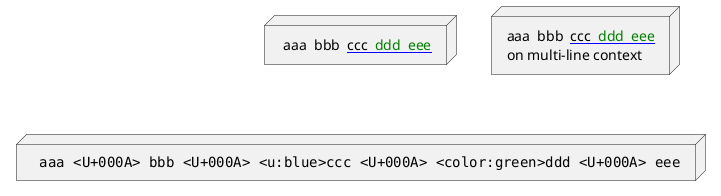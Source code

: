 {
  "sha1": "fty9vwvft5xmhi9aegj2o2x50nc4ppe",
  "insertion": {
    "when": "2024-06-01T09:03:06.675Z",
    "url": "https://forum.plantuml.net/12480/new-line-in-table-built-with-variables-broken-from-1-2020-20?show=12547#c12547",
    "user": "plantuml@gmail.com"
  }
}
@startuml
!$var=" aaa <U+000A> bbb <U+000A> <u:blue>ccc <U+000A> <color:green>ddd <U+000A> eee"

node "$var" as a

node b [
$var
on multi-line context
]

node c [
<code>
$var
</code>
]
@enduml
